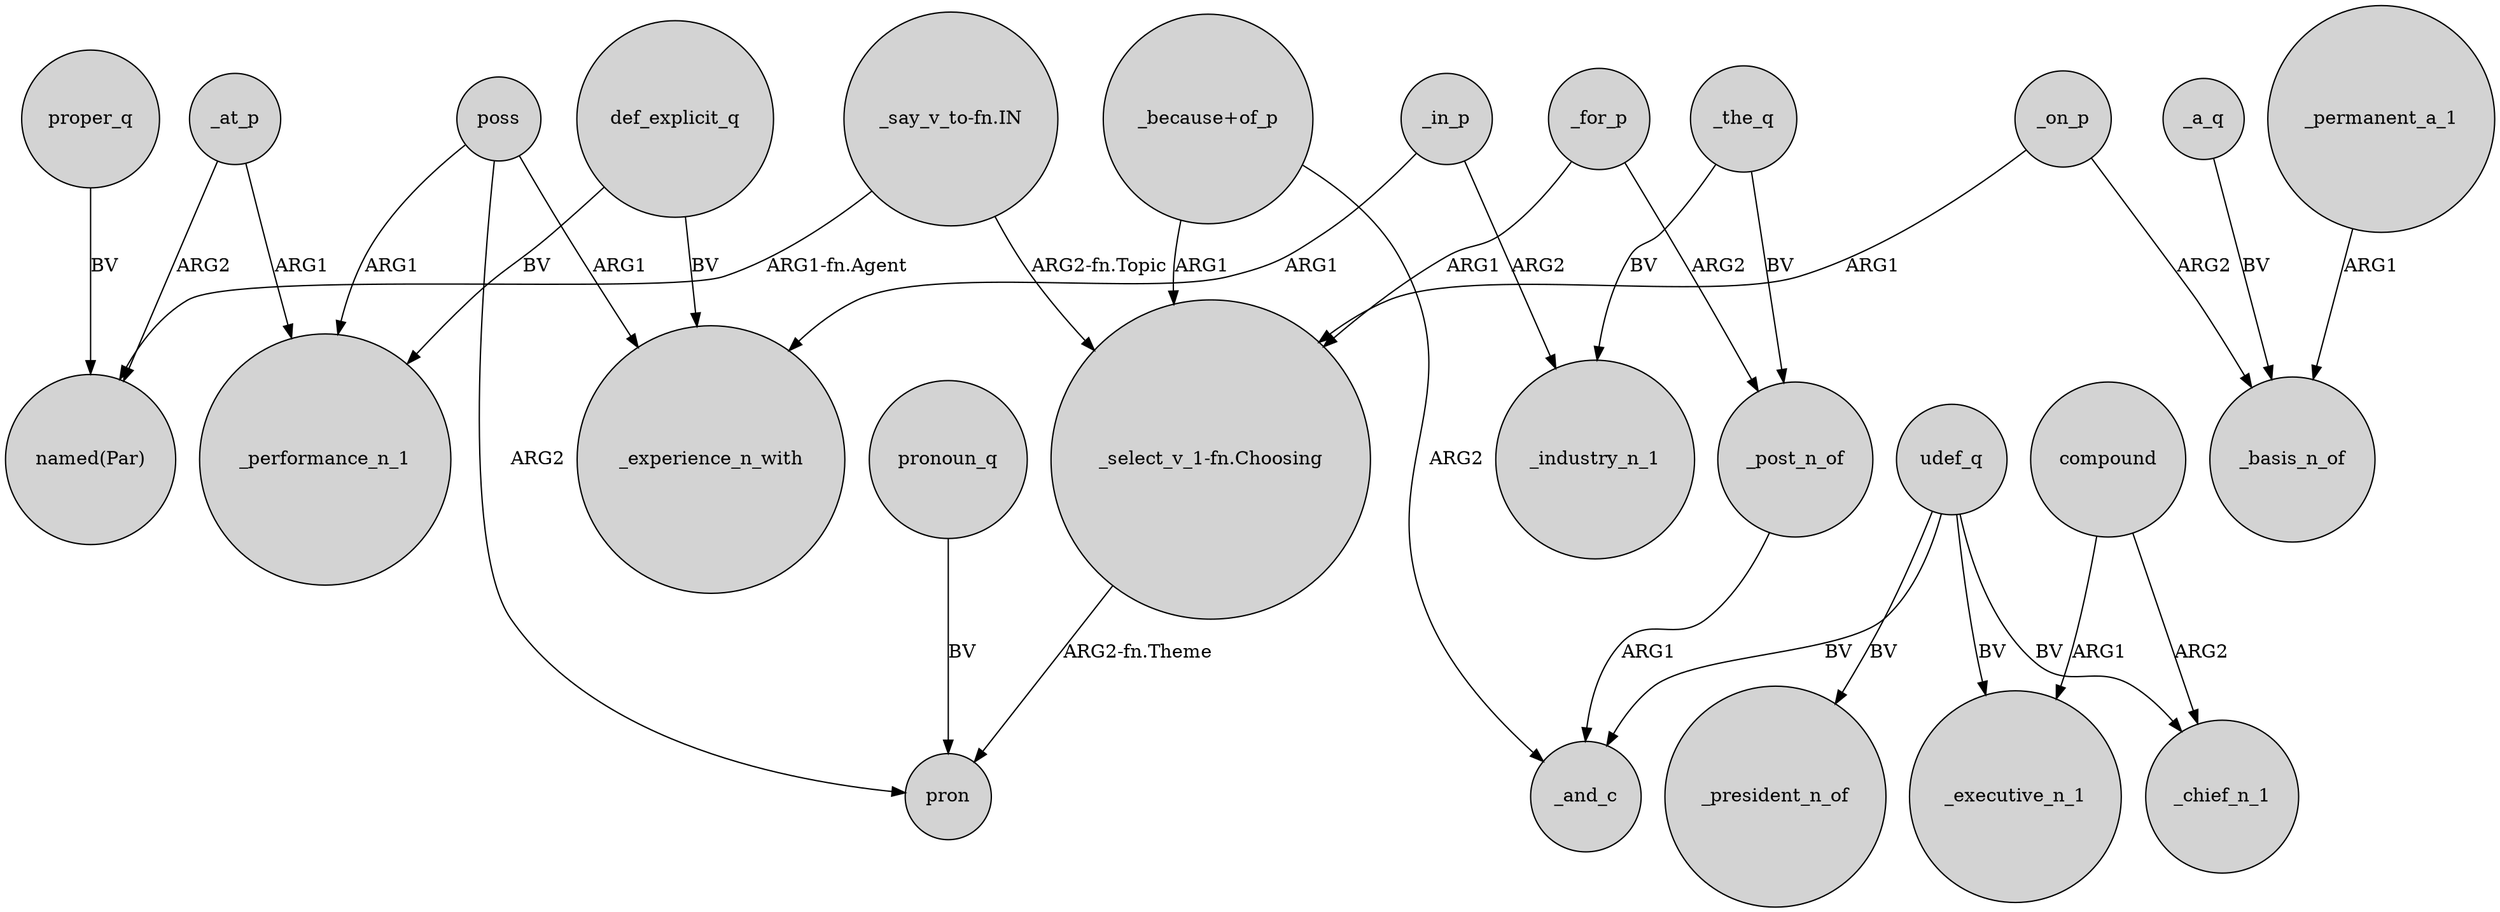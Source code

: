 digraph {
	node [shape=circle style=filled]
	"_say_v_to-fn.IN" -> "named(Par)" [label="ARG1-fn.Agent"]
	poss -> pron [label=ARG2]
	udef_q -> _executive_n_1 [label=BV]
	"_say_v_to-fn.IN" -> "_select_v_1-fn.Choosing" [label="ARG2-fn.Topic"]
	compound -> _executive_n_1 [label=ARG1]
	_in_p -> _industry_n_1 [label=ARG2]
	"_because+of_p" -> _and_c [label=ARG2]
	proper_q -> "named(Par)" [label=BV]
	_on_p -> "_select_v_1-fn.Choosing" [label=ARG1]
	_the_q -> _industry_n_1 [label=BV]
	_a_q -> _basis_n_of [label=BV]
	compound -> _chief_n_1 [label=ARG2]
	def_explicit_q -> _experience_n_with [label=BV]
	pronoun_q -> pron [label=BV]
	"_select_v_1-fn.Choosing" -> pron [label="ARG2-fn.Theme"]
	"_because+of_p" -> "_select_v_1-fn.Choosing" [label=ARG1]
	_in_p -> _experience_n_with [label=ARG1]
	udef_q -> _chief_n_1 [label=BV]
	udef_q -> _president_n_of [label=BV]
	_permanent_a_1 -> _basis_n_of [label=ARG1]
	def_explicit_q -> _performance_n_1 [label=BV]
	_at_p -> _performance_n_1 [label=ARG1]
	poss -> _performance_n_1 [label=ARG1]
	_at_p -> "named(Par)" [label=ARG2]
	_for_p -> "_select_v_1-fn.Choosing" [label=ARG1]
	_for_p -> _post_n_of [label=ARG2]
	_on_p -> _basis_n_of [label=ARG2]
	_post_n_of -> _and_c [label=ARG1]
	_the_q -> _post_n_of [label=BV]
	udef_q -> _and_c [label=BV]
	poss -> _experience_n_with [label=ARG1]
}
